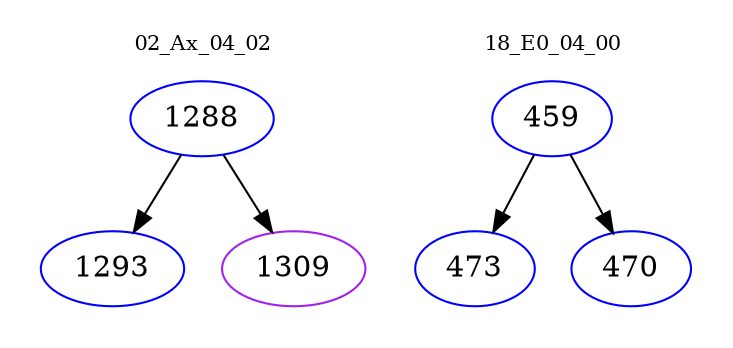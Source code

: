 digraph{
subgraph cluster_0 {
color = white
label = "02_Ax_04_02";
fontsize=10;
T0_1288 [label="1288", color="blue"]
T0_1288 -> T0_1293 [color="black"]
T0_1293 [label="1293", color="blue"]
T0_1288 -> T0_1309 [color="black"]
T0_1309 [label="1309", color="purple"]
}
subgraph cluster_1 {
color = white
label = "18_E0_04_00";
fontsize=10;
T1_459 [label="459", color="blue"]
T1_459 -> T1_473 [color="black"]
T1_473 [label="473", color="blue"]
T1_459 -> T1_470 [color="black"]
T1_470 [label="470", color="blue"]
}
}
